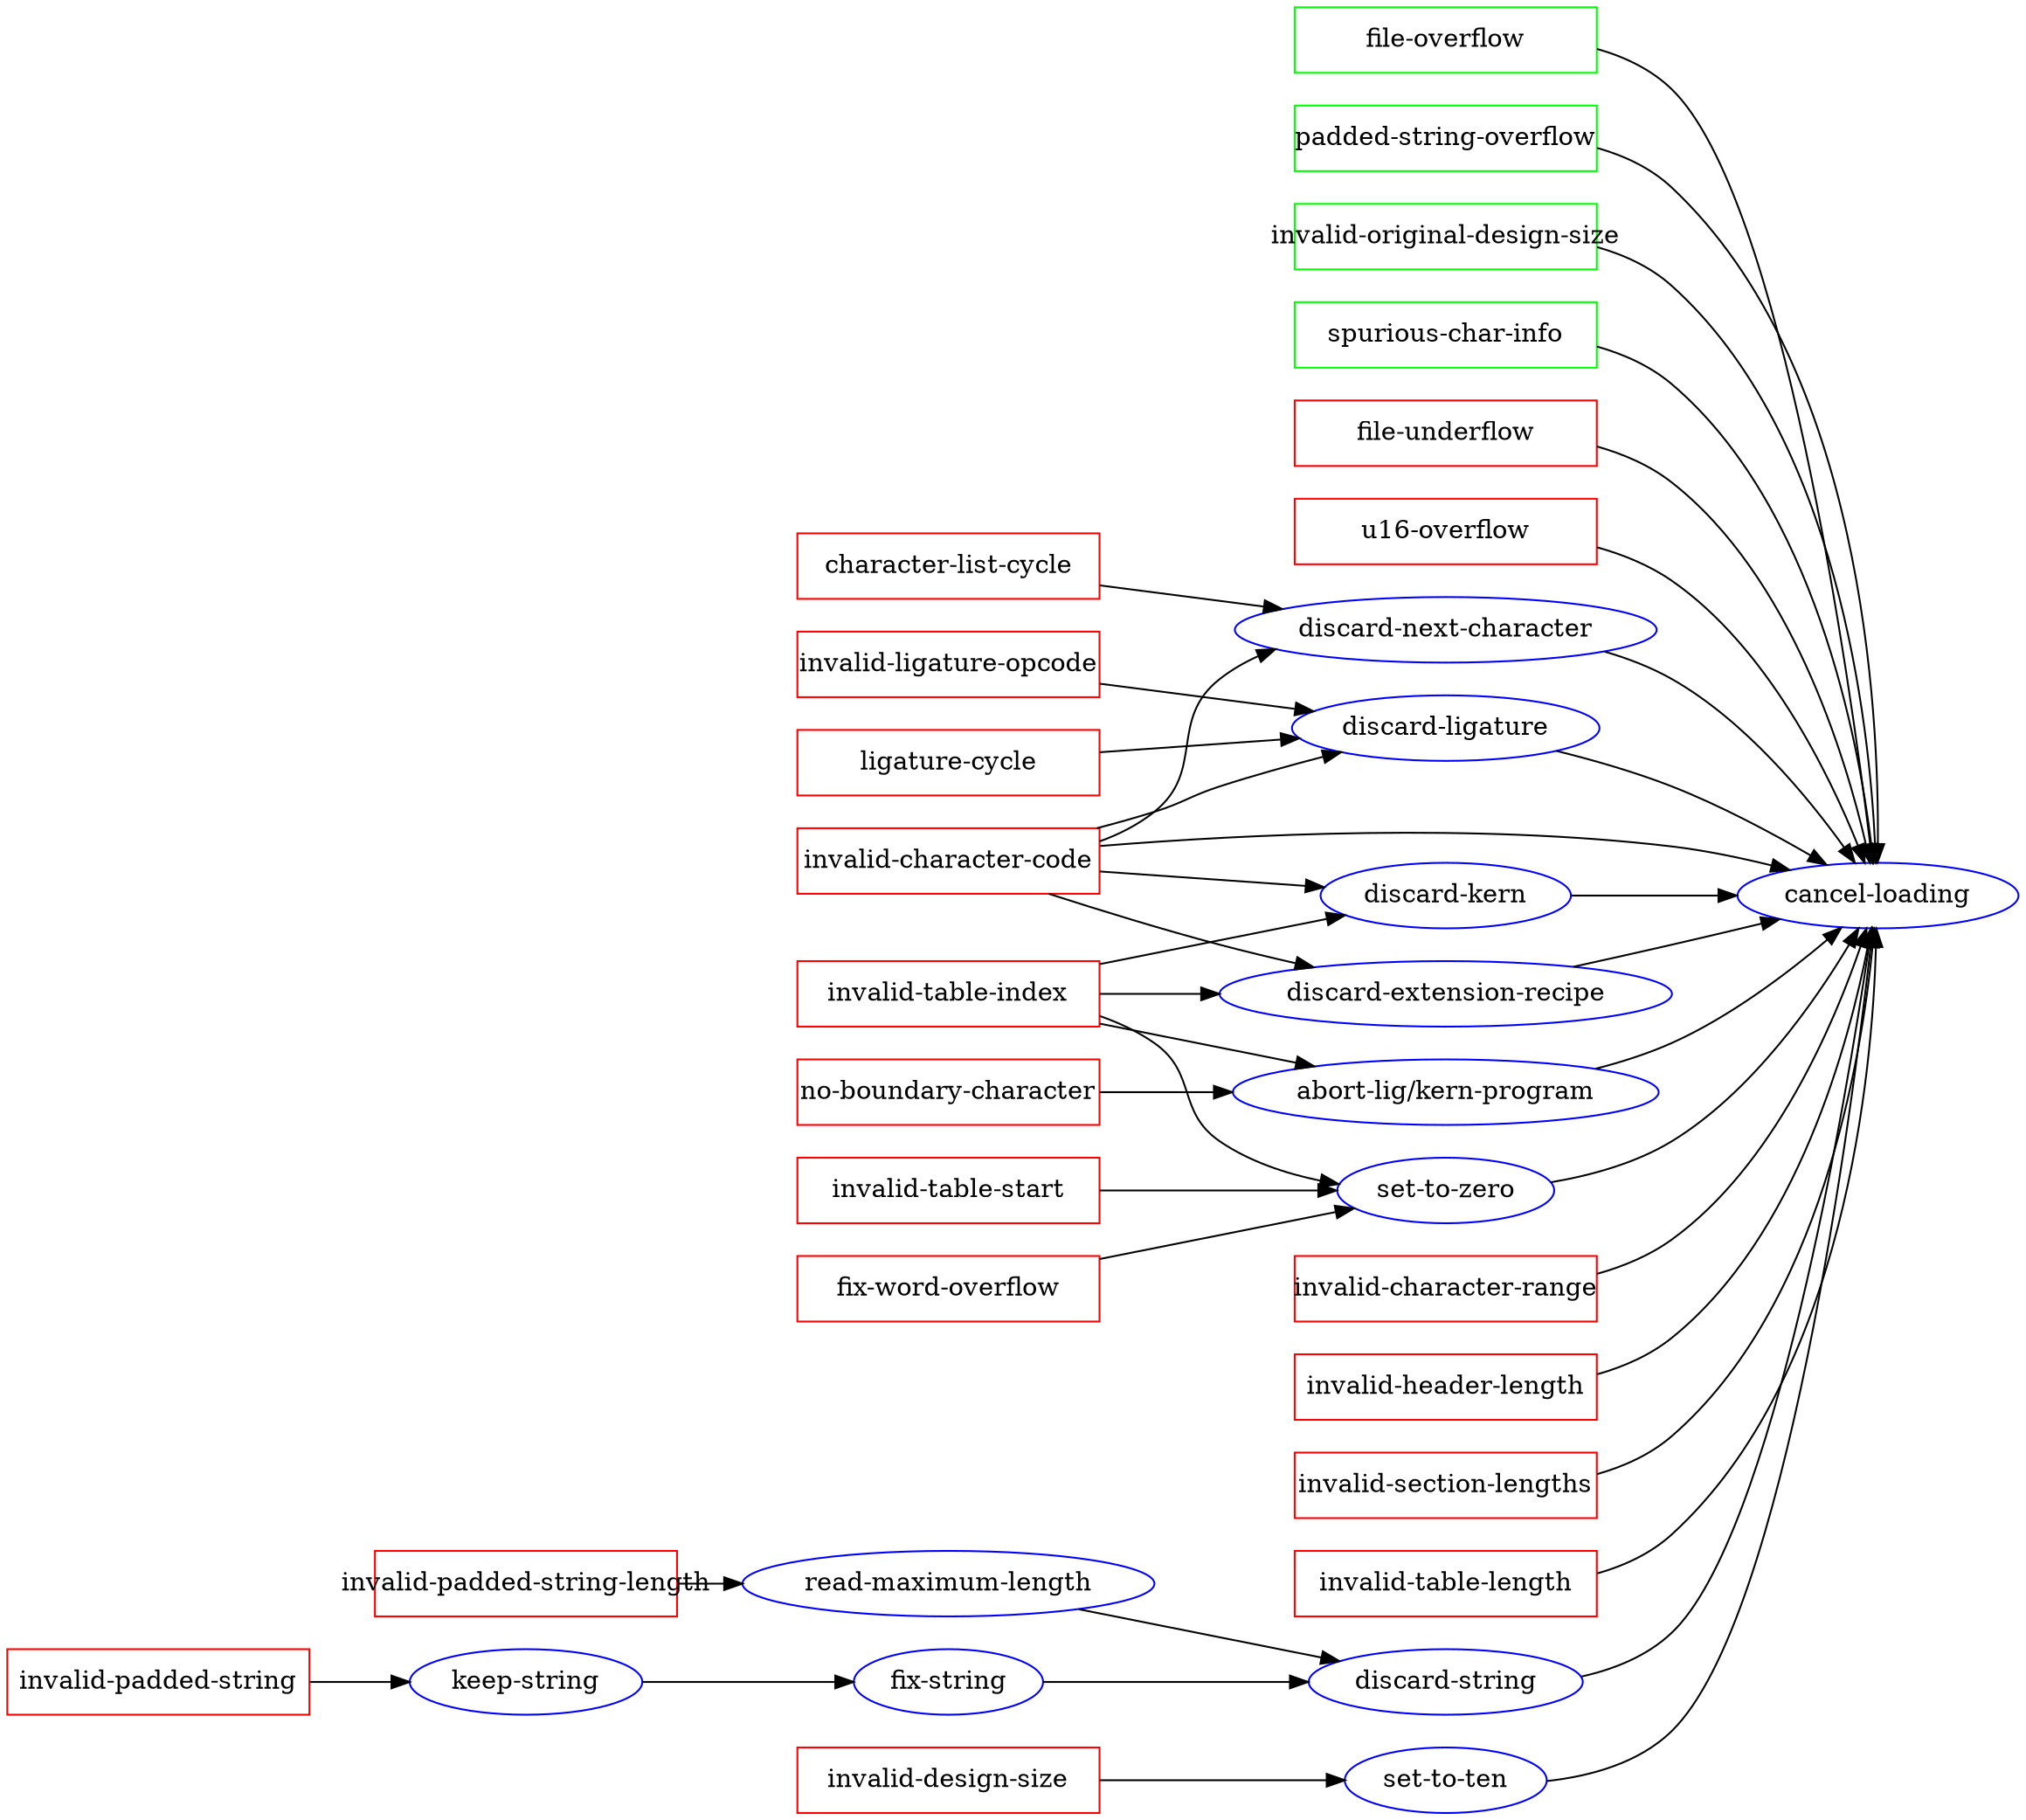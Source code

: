 strict digraph {
  rankdir=LR;
  node [shape=ellipse color=blue]



  "file-overflow", "padded-string-overflow", "invalid-original-design-size",
  "spurious-char-info"
  [shape=box color=green fixedsize=true width=2.3]

  "character-list-cycle", "file-underflow", "u16-overflow",
  "fix-word-overflow", "invalid-padded-string",
  "invalid-character-code", "invalid-character-range", "invalid-design-size",
  "invalid-header-length", "invalid-ligature-opcode",
  "invalid-section-lengths", "invalid-padded-string-length", "invalid-table-index",
  "invalid-table-length", "invalid-table-start", "ligature-cycle",
  "no-boundary-character"
  [shape=box color=red fixedsize=true width=2.3]

  "file-overflow" -> "cancel-loading";
  "invalid-original-design-size" -> "cancel-loading";
  "file-underflow" -> "cancel-loading";
  "u16-overflow" -> "cancel-loading";
  "invalid-header-length" -> "cancel-loading";
  "invalid-section-lengths" -> "cancel-loading";
  "invalid-table-length" -> "cancel-loading";
  "invalid-character-range" -> "cancel-loading";
  "character-list-cycle" -> "discard-next-character" -> "cancel-loading";
  "fix-word-overflow" -> "set-to-zero" -> "cancel-loading";
  "invalid-padded-string" -> "keep-string" -> "fix-string" -> "discard-string" -> "cancel-loading";
  "invalid-padded-string-length" -> "read-maximum-length" -> "discard-string" -> "cancel-loading";
  "padded-string-overflow" -> "cancel-loading";
  "spurious-char-info" -> "cancel-loading";
  "invalid-character-code" -> "cancel-loading";
  "invalid-character-code" -> "discard-extension-recipe" -> "cancel-loading";
  "invalid-character-code" -> "discard-kern" -> "cancel-loading";
  "invalid-character-code" -> "discard-ligature" -> "cancel-loading";
  "invalid-character-code" -> "discard-next-character" -> "cancel-loading";
  "no-boundary-character" -> "abort-lig/kern-program" -> "cancel-loading";
  "invalid-design-size" -> "set-to-ten" -> "cancel-loading";
  "invalid-ligature-opcode" -> "discard-ligature" -> "cancel-loading";
  "invalid-table-index" -> "abort-lig/kern-program" -> "cancel-loading";
  "invalid-table-index" -> "discard-extension-recipe" -> "cancel-loading";
  "invalid-table-index" -> "discard-kern" -> "cancel-loading";
  "invalid-table-index" -> "set-to-zero" -> "cancel-loading";
  "invalid-table-start" -> "set-to-zero" -> "cancel-loading";
  "ligature-cycle" -> "discard-ligature" -> "cancel-loading";
}

